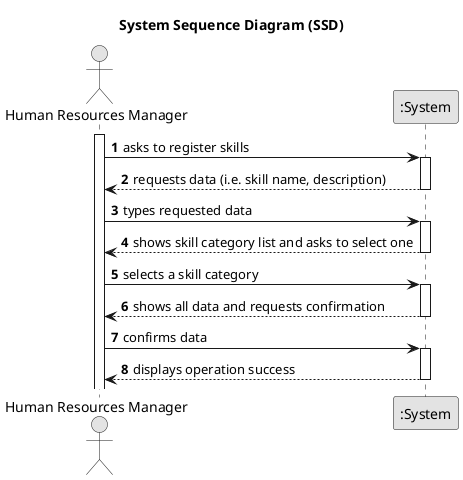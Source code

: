 @startuml
skinparam monochrome true
skinparam packageStyle rectangle
skinparam shadowing false

title System Sequence Diagram (SSD)

autonumber

actor "Human Resources Manager" as Employee
participant ":System" as System

activate Employee

    Employee -> System : asks to register skills
    activate System

        System --> Employee : requests data (i.e. skill name, description)
    deactivate System

    Employee -> System : types requested data
    activate System

        System --> Employee : shows skill category list and asks to select one
    deactivate System

    Employee -> System : selects a skill category
    activate System

        System --> Employee : shows all data and requests confirmation
    deactivate System

    Employee -> System : confirms data
    activate System

        System --> Employee : displays operation success
    deactivate System

@enduml